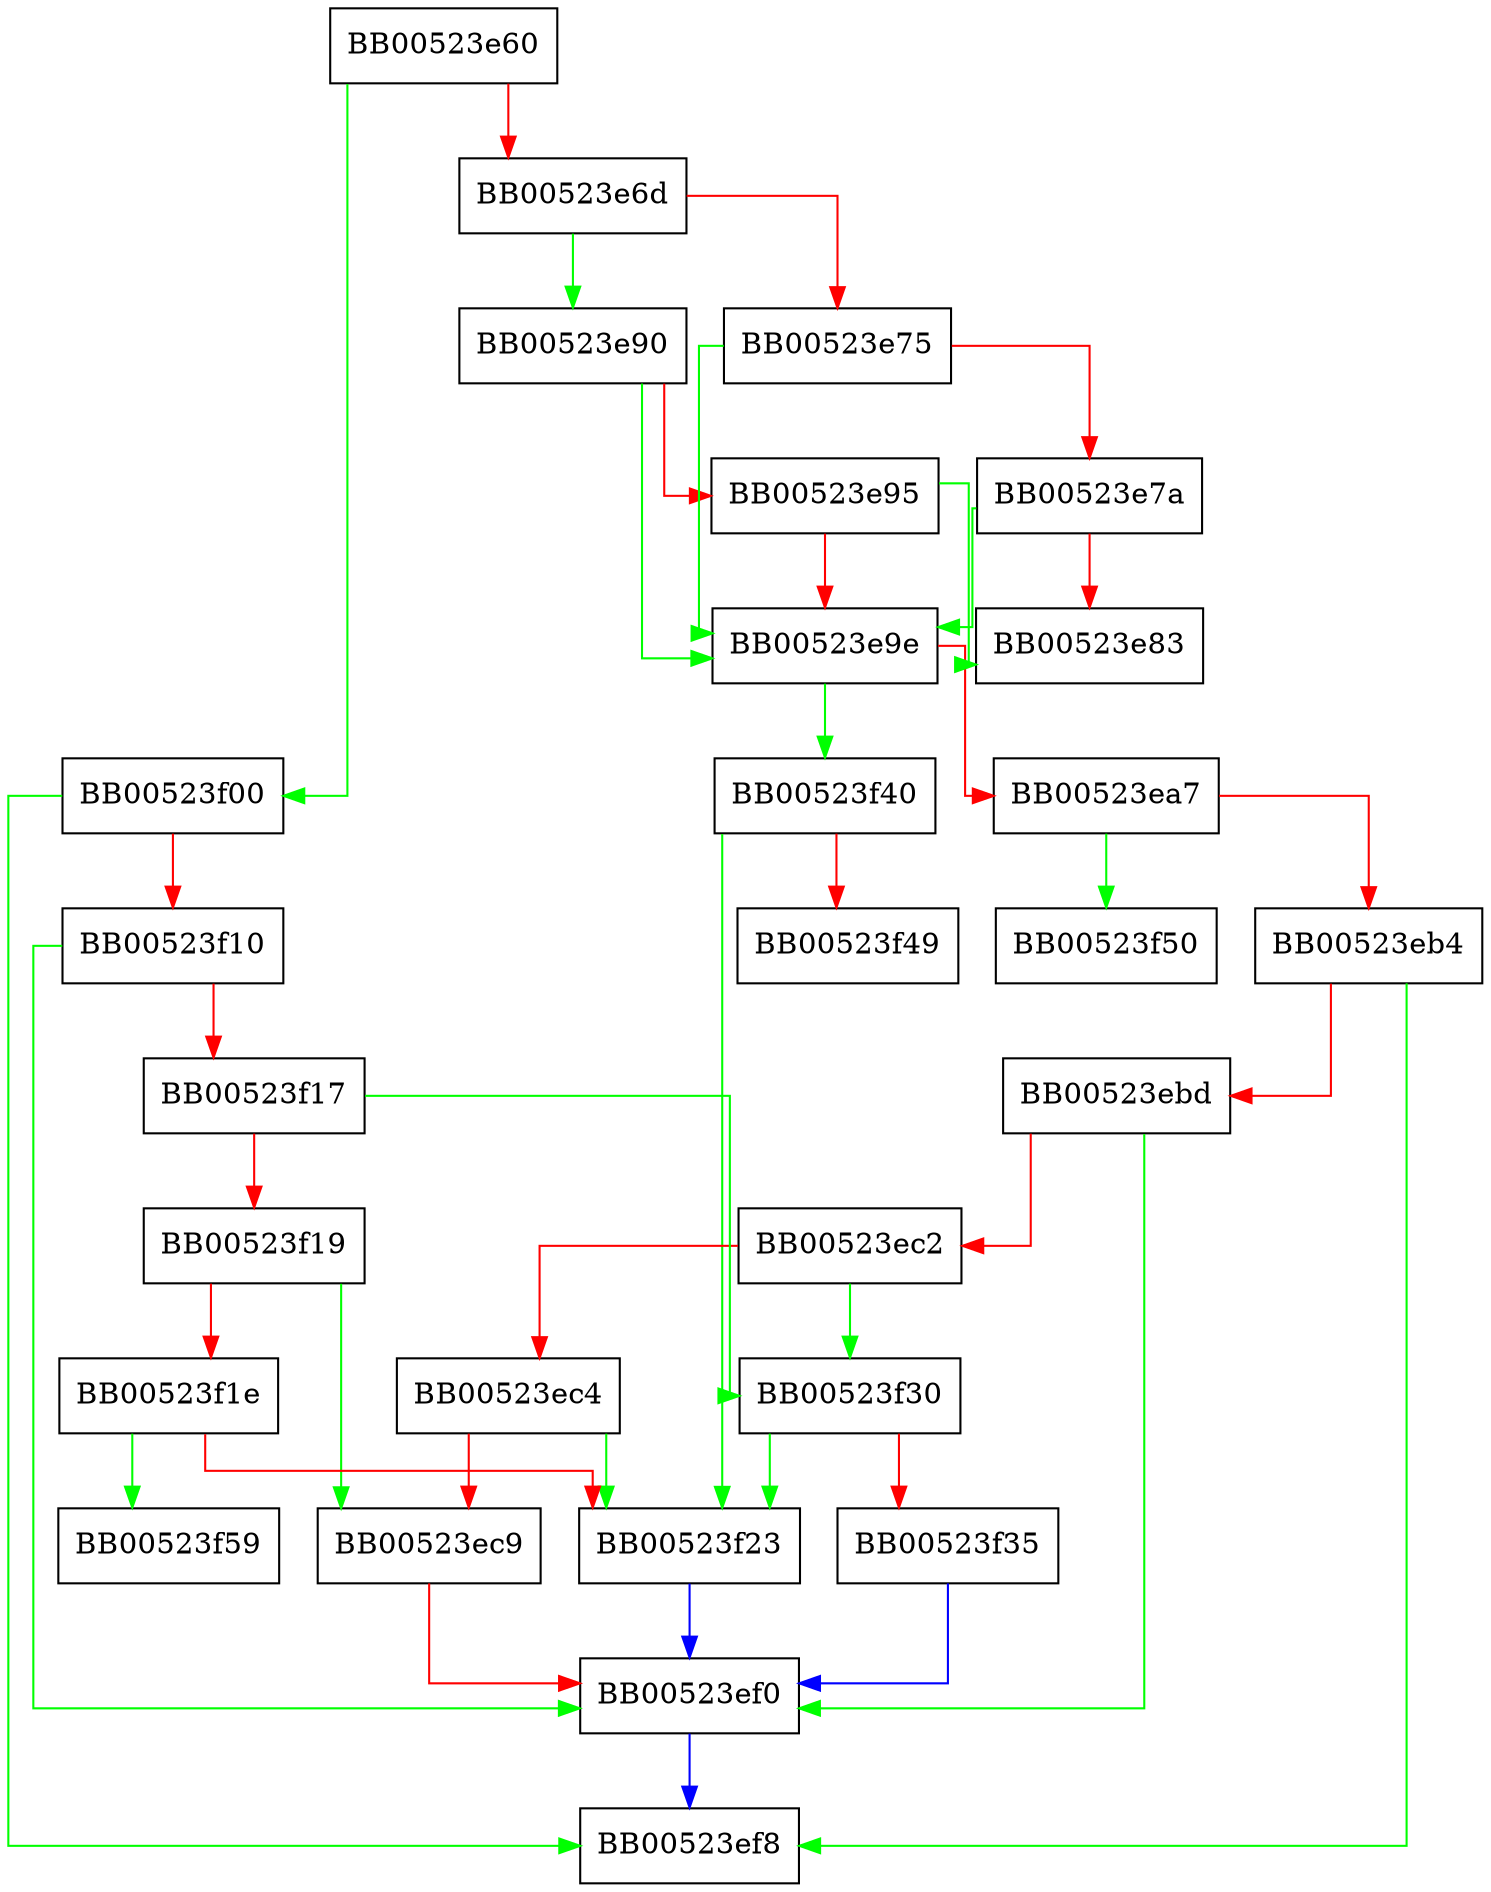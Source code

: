 digraph ossl_asn1_primitive_free {
  node [shape="box"];
  graph [splines=ortho];
  BB00523e60 -> BB00523f00 [color="green"];
  BB00523e60 -> BB00523e6d [color="red"];
  BB00523e6d -> BB00523e90 [color="green"];
  BB00523e6d -> BB00523e75 [color="red"];
  BB00523e75 -> BB00523e9e [color="green"];
  BB00523e75 -> BB00523e7a [color="red"];
  BB00523e7a -> BB00523e9e [color="green"];
  BB00523e7a -> BB00523e83 [color="red"];
  BB00523e90 -> BB00523e9e [color="green"];
  BB00523e90 -> BB00523e95 [color="red"];
  BB00523e95 -> BB00523e83 [color="green"];
  BB00523e95 -> BB00523e9e [color="red"];
  BB00523e9e -> BB00523f40 [color="green"];
  BB00523e9e -> BB00523ea7 [color="red"];
  BB00523ea7 -> BB00523f50 [color="green"];
  BB00523ea7 -> BB00523eb4 [color="red"];
  BB00523eb4 -> BB00523ef8 [color="green"];
  BB00523eb4 -> BB00523ebd [color="red"];
  BB00523ebd -> BB00523ef0 [color="green"];
  BB00523ebd -> BB00523ec2 [color="red"];
  BB00523ec2 -> BB00523f30 [color="green"];
  BB00523ec2 -> BB00523ec4 [color="red"];
  BB00523ec4 -> BB00523f23 [color="green"];
  BB00523ec4 -> BB00523ec9 [color="red"];
  BB00523ec9 -> BB00523ef0 [color="red"];
  BB00523ef0 -> BB00523ef8 [color="blue"];
  BB00523f00 -> BB00523ef8 [color="green"];
  BB00523f00 -> BB00523f10 [color="red"];
  BB00523f10 -> BB00523ef0 [color="green"];
  BB00523f10 -> BB00523f17 [color="red"];
  BB00523f17 -> BB00523f30 [color="green"];
  BB00523f17 -> BB00523f19 [color="red"];
  BB00523f19 -> BB00523ec9 [color="green"];
  BB00523f19 -> BB00523f1e [color="red"];
  BB00523f1e -> BB00523f59 [color="green"];
  BB00523f1e -> BB00523f23 [color="red"];
  BB00523f23 -> BB00523ef0 [color="blue"];
  BB00523f30 -> BB00523f23 [color="green"];
  BB00523f30 -> BB00523f35 [color="red"];
  BB00523f35 -> BB00523ef0 [color="blue"];
  BB00523f40 -> BB00523f23 [color="green"];
  BB00523f40 -> BB00523f49 [color="red"];
}